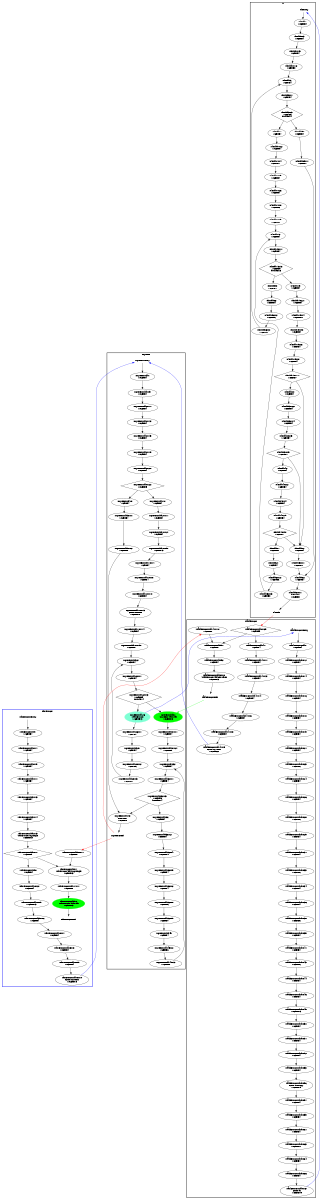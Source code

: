 digraph "CFG" {
fontsize=10;
orientation="portrait";
rankdir="TB";
size="10,8";
_thrFunc0___bb [fontsize=10, label="\"_thrFunc0___bb\"\nWCET=4", width="0.01"];
_thrFunc0___bb__7 [fontsize=10, label="\"_thrFunc0___bb__7\"\nWCET=4", width="0.01"];
_thrFunc0___bb__9 [fontsize=10, label="\"_thrFunc0___bb__9\"\nWCET=4", width="0.01"];
_thrFunc0___bb__11 [fontsize=10, label="\"_thrFunc0___bb__11\"\nWCET=4", width="0.01"];
_thrFunc0___bb__13 [fontsize=10, label="\"_thrFunc0___bb__13\"\nWCET=4", width="0.01"];
_thrFunc0___bb__14 [fontsize=10, label="\"_thrFunc0___bb__14\"\nWCET=4", width="0.01"];
_thrFunc0___bb__15 [fontsize=10, label="_thrFunc0___bb__15\n(_thrFunc0_)mysingle\nWCET=13", width="0.01"];
_thrFunc0___bb__17 [fontsize=10, label="\"_thrFunc0___bb__17\"\nWCET=5", shape=diamond, width="0.01"];
_thrFunc0___bb8 [fontsize=10, label="\"_thrFunc0___bb8\"\nWCET=4", width="0.01"];
_thrFunc0___bb8__2 [fontsize=10, label="\"_thrFunc0___bb8__2\"\nWCET=4", width="0.01"];
_thrFunc0___bb8__5 [fontsize=10, label="\"_thrFunc0___bb8__5\"\nWCET=13", width="0.01"];
_thrFunc0___bb8__6 [fontsize=10, label="\"_thrFunc0___bb8__6\"\nWCET=4", width="0.01"];
_thrFunc0___bb8__7 [fontsize=10, label="\"_thrFunc0___bb8__7\"\nWCET=4", width="0.01"];
_thrFunc0___bb8__8 [fontsize=10, label="\"_thrFunc0___bb8__8\"\nWCET=4", width="0.01"];
_thrFunc0___bb8__9 [fontsize=10, label="\"_thrFunc0___bb8__9\"\nWCET=4", width="0.01"];
_thrFunc0___bb8__10 [fontsize=10, label="_thrFunc0___bb8__10\nCALL nqueens\nWCET=13", width="0.01"];
_thrFunc0___bb8__11 [fontsize=10, label="\"_thrFunc0___bb8__11\"\nWCET=0", width="0.01"];
_thrFunc0___bb17 [fontsize=10, label="_thrFunc0___bb17\n(_thrFunc0_)leaving_single\nWCET=13", width="0.01"];
_thrFunc0___bb17__1 [fontsize=10, label="\"_thrFunc0___bb17__1\"\nWCET=0", width="0.01"];
_thrFunc0___bb18 [color=green, fontsize=10, label="_thrFunc0___bb18\n(_thrFunc0_)taskwait\nWCET=13", style=filled, width="0.01"];
_thrFunc0__entry [color="white", fontsize=10, height="0.01", label="_thrFunc0__entry", width="0.01"];
_thrFunc0__exit [color="white", fontsize=10, label="_thrFunc0__exit", width="0.01"];
nqueens__bb [fontsize=10, label="\"nqueens__bb\"\nWCET=4", width="0.01"];
nqueens__bb__9 [fontsize=10, label="\"nqueens__bb__9\"\nWCET=4", width="0.01"];
nqueens__bb__11 [fontsize=10, label="\"nqueens__bb__11\"\nWCET=4", width="0.01"];
nqueens__bb__13 [fontsize=10, label="\"nqueens__bb__13\"\nWCET=4", width="0.01"];
nqueens__bb__15 [fontsize=10, label="\"nqueens__bb__15\"\nWCET=4", width="0.01"];
nqueens__bb__19 [fontsize=10, label="\"nqueens__bb__19\"\nWCET=4", width="0.01"];
nqueens__bb__20 [fontsize=10, label="\"nqueens__bb__20\"\nWCET=4", width="0.01"];
nqueens__bb__22 [fontsize=10, label="\"nqueens__bb__22\"\nWCET=5", shape=diamond, width="0.01"];
nqueens__bb8 [fontsize=10, label="\"nqueens__bb8\"\nWCET=4", width="0.01"];
nqueens__bb8__1 [fontsize=10, label="\"nqueens__bb8__1\"\nWCET=4", width="0.01"];
nqueens__bb8__2 [fontsize=10, label="\"nqueens__bb8__2\"\nWCET=0", width="0.01"];
nqueens__bb10 [fontsize=10, label="\"nqueens__bb10\"\nWCET=4", width="0.01"];
nqueens__bb10__1 [fontsize=10, label="\"nqueens__bb10__1\"\nWCET=4", width="0.01"];
nqueens__bb10__2 [fontsize=10, label="\"nqueens__bb10__2\"\nWCET=4", width="0.01"];
nqueens__bb10__5 [fontsize=10, label="\"nqueens__bb10__5\"\nWCET=13", width="0.01"];
nqueens__bb10__7 [fontsize=10, label="\"nqueens__bb10__7\"\nWCET=4", width="0.01"];
nqueens__bb10__8 [fontsize=10, label="\"nqueens__bb10__8\"\nWCET=4", width="0.01"];
nqueens__bb10__10 [fontsize=10, label="\"nqueens__bb10__10\"\nWCET=4", width="0.01"];
nqueens__bb10__13 [fontsize=10, label="nqueens__bb10__13\nCALL memset\nWCET=18", width="0.01"];
nqueens__bb10__14 [fontsize=10, label="\"nqueens__bb10__14\"\nWCET=4", width="0.01"];
nqueens__bb10__15 [fontsize=10, label="\"nqueens__bb10__15\"\nWCET=0", width="0.01"];
nqueens__bb22 [fontsize=10, label="\"nqueens__bb22\"\nWCET=4", width="0.01"];
nqueens__bb22__1 [fontsize=10, label="\"nqueens__bb22__1\"\nWCET=4", width="0.01"];
nqueens__bb22__3 [fontsize=10, label="\"nqueens__bb22__3\"\nWCET=5\nbound=14", shape=diamond, width="0.01"];
nqueens__bb26 [color=aquamarine, fontsize=10, label="nqueens__bb26\n _taskFunc0_\nWCET=13", style=filled, width="0.01"];
nqueens__bb26__1 [fontsize=10, label="\"nqueens__bb26__1\"\nWCET=0", width="0.01"];
nqueens__bb28 [fontsize=10, label="\"nqueens__bb28\"\nWCET=4", width="0.01"];
nqueens__bb28__2 [fontsize=10, label="\"nqueens__bb28__2\"\nWCET=6", width="0.01"];
nqueens__bb28__3 [fontsize=10, label="\"nqueens__bb28__3\"\nWCET=0", width="0.01"];
nqueens__bb31 [color=green, fontsize=10, label="nqueens__bb31\n(nqueens)taskwait\nWCET=13", style=filled, width="0.01"];
nqueens__bb31__1 [fontsize=10, label="\"nqueens__bb31__1\"\nWCET=4", width="0.01"];
nqueens__bb31__2 [fontsize=10, label="\"nqueens__bb31__2\"\nWCET=0", width="0.01"];
nqueens__bb32 [fontsize=10, label="\"nqueens__bb32\"\nWCET=4", width="0.01"];
nqueens__bb32__1 [fontsize=10, label="\"nqueens__bb32__1\"\nWCET=4", width="0.01"];
nqueens__bb32__3 [fontsize=10, label="\"nqueens__bb32__3\"\nWCET=5\nbound=14", shape=diamond, width="0.01"];
nqueens__bb36 [fontsize=10, label="\"nqueens__bb36\"\nWCET=4", width="0.01"];
nqueens__bb36__2 [fontsize=10, label="\"nqueens__bb36__2\"\nWCET=4", width="0.01"];
nqueens__bb36__4 [fontsize=10, label="\"nqueens__bb36__4\"\nWCET=11", width="0.01"];
nqueens__bb36__5 [fontsize=10, label="\"nqueens__bb36__5\"\nWCET=4", width="0.01"];
nqueens__bb36__6 [fontsize=10, label="\"nqueens__bb36__6\"\nWCET=4", width="0.01"];
nqueens__bb36__8 [fontsize=10, label="\"nqueens__bb36__8\"\nWCET=6", width="0.01"];
nqueens__bb36__9 [fontsize=10, label="\"nqueens__bb36__9\"\nWCET=0", width="0.01"];
nqueens__bb45 [fontsize=10, label="\"nqueens__bb45\"\nWCET=4", width="0.01"];
nqueens__bb45__2 [fontsize=10, label="\"nqueens__bb45__2\"\nWCET=6", width="0.01"];
nqueens__bb45__3 [fontsize=10, label="\"nqueens__bb45__3\"\nWCET=0", width="0.01"];
nqueens__bb48 [fontsize=10, label="\"nqueens__bb48\"\nRETURN\nWCET=0", width="0.01"];
nqueens_entry [color="white", fontsize=10, height="0.01", label="nqueens_entry", width="0.01"];
nqueens_exit [color="white", fontsize=10, label="nqueens_exit", width="0.01"];
_taskFunc0___bb [fontsize=10, label="\"_taskFunc0___bb\"\nWCET=4", width="0.01"];
_taskFunc0___bb__12 [fontsize=10, label="\"_taskFunc0___bb__12\"\nWCET=4", width="0.01"];
_taskFunc0___bb__14 [fontsize=10, label="\"_taskFunc0___bb__14\"\nWCET=4", width="0.01"];
_taskFunc0___bb__16 [fontsize=10, label="\"_taskFunc0___bb__16\"\nWCET=4", width="0.01"];
_taskFunc0___bb__18 [fontsize=10, label="\"_taskFunc0___bb__18\"\nWCET=4", width="0.01"];
_taskFunc0___bb__19 [fontsize=10, label="\"_taskFunc0___bb__19\"\nWCET=4", width="0.01"];
_taskFunc0___bb__21 [fontsize=10, label="\"_taskFunc0___bb__21\"\nWCET=4", width="0.01"];
_taskFunc0___bb__23 [fontsize=10, label="\"_taskFunc0___bb__23\"\nWCET=6", width="0.01"];
_taskFunc0___bb__24 [fontsize=10, label="\"_taskFunc0___bb__24\"\nWCET=4", width="0.01"];
_taskFunc0___bb__26 [fontsize=10, label="\"_taskFunc0___bb__26\"\nWCET=4", width="0.01"];
_taskFunc0___bb__28 [fontsize=10, label="\"_taskFunc0___bb__28\"\nWCET=6", width="0.01"];
_taskFunc0___bb__29 [fontsize=10, label="\"_taskFunc0___bb__29\"\nWCET=4", width="0.01"];
_taskFunc0___bb__31 [fontsize=10, label="\"_taskFunc0___bb__31\"\nWCET=4", width="0.01"];
_taskFunc0___bb__33 [fontsize=10, label="\"_taskFunc0___bb__33\"\nWCET=6", width="0.01"];
_taskFunc0___bb__34 [fontsize=10, label="\"_taskFunc0___bb__34\"\nWCET=4", width="0.01"];
_taskFunc0___bb__36 [fontsize=10, label="\"_taskFunc0___bb__36\"\nWCET=4", width="0.01"];
_taskFunc0___bb__38 [fontsize=10, label="\"_taskFunc0___bb__38\"\nWCET=6", width="0.01"];
_taskFunc0___bb__39 [fontsize=10, label="\"_taskFunc0___bb__39\"\nWCET=4", width="0.01"];
_taskFunc0___bb__41 [fontsize=10, label="\"_taskFunc0___bb__41\"\nWCET=4", width="0.01"];
_taskFunc0___bb__43 [fontsize=10, label="\"_taskFunc0___bb__43\"\nWCET=6", width="0.01"];
_taskFunc0___bb__44 [fontsize=10, label="\"_taskFunc0___bb__44\"\nWCET=4", width="0.01"];
_taskFunc0___bb__46 [fontsize=10, label="\"_taskFunc0___bb__46\"\nWCET=4", width="0.01"];
_taskFunc0___bb__49 [fontsize=10, label="\"_taskFunc0___bb__49\"\nWCET=13", width="0.01"];
_taskFunc0___bb__50 [fontsize=10, label="\"_taskFunc0___bb__50\"\nWCET=4", width="0.01"];
_taskFunc0___bb__51 [fontsize=10, label="\"_taskFunc0___bb__51\"\nWCET=4", width="0.01"];
_taskFunc0___bb__52 [fontsize=10, label="\"_taskFunc0___bb__52\"\nWCET=4", width="0.01"];
_taskFunc0___bb__53 [fontsize=10, label="\"_taskFunc0___bb__53\"\nWCET=4", width="0.01"];
_taskFunc0___bb__56 [fontsize=10, label="_taskFunc0___bb__56\nCALL memcpy\nWCET=18", width="0.01"];
_taskFunc0___bb__57 [fontsize=10, label="\"_taskFunc0___bb__57\"\nWCET=4", width="0.01"];
_taskFunc0___bb__59 [fontsize=10, label="\"_taskFunc0___bb__59\"\nWCET=4", width="0.01"];
_taskFunc0___bb__61 [fontsize=10, label="\"_taskFunc0___bb__61\"\nWCET=4", width="0.01"];
_taskFunc0___bb__63 [fontsize=10, label="\"_taskFunc0___bb__63\"\nWCET=11", width="0.01"];
_taskFunc0___bb__64 [fontsize=10, label="\"_taskFunc0___bb__64\"\nWCET=4", width="0.01"];
_taskFunc0___bb__66 [fontsize=10, label="\"_taskFunc0___bb__66\"\nWCET=4", width="0.01"];
_taskFunc0___bb__67 [fontsize=10, label="_taskFunc0___bb__67\nCALL ok\nWCET=15", width="0.01"];
_taskFunc0___bb__69 [fontsize=10, label="\"_taskFunc0___bb__69\"\nWCET=5", shape=diamond, width="0.01"];
_taskFunc0___bb41 [fontsize=10, label="\"_taskFunc0___bb41\"\nWCET=4", width="0.01"];
_taskFunc0___bb41__1 [fontsize=10, label="\"_taskFunc0___bb41__1\"\nWCET=4", width="0.01"];
_taskFunc0___bb41__3 [fontsize=10, label="\"_taskFunc0___bb41__3\"\nWCET=4", width="0.01"];
_taskFunc0___bb41__4 [fontsize=10, label="\"_taskFunc0___bb41__4\"\nWCET=4", width="0.01"];
_taskFunc0___bb41__6 [fontsize=10, label="\"_taskFunc0___bb41__6\"\nWCET=4", width="0.01"];
_taskFunc0___bb41__8 [fontsize=10, label="\"_taskFunc0___bb41__8\"\nWCET=4", width="0.01"];
_taskFunc0___bb41__9 [fontsize=10, label="_taskFunc0___bb41__9\nCALL nqueens\nWCET=22", width="0.01"];
_taskFunc0___bb41__10 [fontsize=10, label="\"_taskFunc0___bb41__10\"\nWCET=0", width="0.01"];
_taskFunc0___bb51 [fontsize=10, label="\"_taskFunc0___bb51\"\nWCET=0", width="0.01"];
_taskFunc0___bb52 [fontsize=10, label="\"_taskFunc0___bb52\"\nWCET=4", width="0.01"];
_taskFunc0___bb52__2 [fontsize=10, label="_taskFunc0___bb52__2\n(_taskFunc0_)taskenv_free\nWCET=13", width="0.01"];
_taskFunc0__entry [color="white", fontsize=10, height="0.01", label="_taskFunc0__entry", width="0.01"];
_taskFunc0__exit [color="white", fontsize=10, label="_taskFunc0__exit", width="0.01"];
ok__bb [fontsize=10, label="\"ok__bb\"\nWCET=4", width="0.01"];
ok__bb__9 [fontsize=10, label="\"ok__bb__9\"\nWCET=4", width="0.01"];
ok__bb__15 [fontsize=10, label="\"ok__bb__15\"\nWCET=4", width="0.01"];
ok__bb__16 [fontsize=10, label="\"ok__bb__16\"\nWCET=0", width="0.01"];
ok__bb3 [fontsize=10, label="\"ok__bb3\"\nWCET=4", width="0.01"];
ok__bb3__1 [fontsize=10, label="\"ok__bb3__1\"\nWCET=4", width="0.01"];
ok__bb3__3 [fontsize=10, label="\"ok__bb3__3\"\nWCET=5\nbound=14", shape=diamond, width="0.01"];
ok__bb7 [fontsize=10, label="\"ok__bb7\"\nWCET=4", width="0.01"];
ok__bb7__2 [fontsize=10, label="\"ok__bb7__2\"\nWCET=4", width="0.01"];
ok__bb7__4 [fontsize=10, label="\"ok__bb7__4\"\nWCET=11", width="0.01"];
ok__bb7__5 [fontsize=10, label="\"ok__bb7__5\"\nWCET=4", width="0.01"];
ok__bb7__6 [fontsize=10, label="\"ok__bb7__6\"\nWCET=4", width="0.01"];
ok__bb7__8 [fontsize=10, label="\"ok__bb7__8\"\nWCET=6", width="0.01"];
ok__bb7__9 [fontsize=10, label="\"ok__bb7__9\"\nWCET=0", width="0.01"];
ok__bb15 [fontsize=10, label="\"ok__bb15\"\nWCET=4", width="0.01"];
ok__bb15__1 [fontsize=10, label="\"ok__bb15__1\"\nWCET=4", width="0.01"];
ok__bb15__3 [fontsize=10, label="\"ok__bb15__3\"\nWCET=5\nbound=13", shape=diamond, width="0.01"];
ok__bb19 [fontsize=10, label="\"ok__bb19\"\nWCET=4", width="0.01"];
ok__bb19__2 [fontsize=10, label="\"ok__bb19__2\"\nWCET=4", width="0.01"];
ok__bb19__4 [fontsize=10, label="\"ok__bb19__4\"\nWCET=11", width="0.01"];
ok__bb19__5 [fontsize=10, label="\"ok__bb19__5\"\nWCET=4", width="0.01"];
ok__bb19__6 [fontsize=10, label="\"ok__bb19__6\"\nWCET=4", width="0.01"];
ok__bb19__8 [fontsize=10, label="\"ok__bb19__8\"\nWCET=4", width="0.01"];
ok__bb19__11 [fontsize=10, label="\"ok__bb19__11\"\nWCET=7", shape=diamond, width="0.01"];
ok__bb30 [fontsize=10, label="\"ok__bb30\"\nWCET=4", width="0.01"];
ok__bb30__2 [fontsize=10, label="\"ok__bb30__2\"\nWCET=4", width="0.01"];
ok__bb30__4 [fontsize=10, label="\"ok__bb30__4\"\nWCET=4", width="0.01"];
ok__bb30__5 [fontsize=10, label="\"ok__bb30__5\"\nWCET=4", width="0.01"];
ok__bb30__9 [fontsize=10, label="\"ok__bb30__9\"\nWCET=11", shape=diamond, width="0.01"];
ok__bb40 [fontsize=10, label="\"ok__bb40\"\nWCET=4", width="0.01"];
ok__bb40__2 [fontsize=10, label="\"ok__bb40__2\"\nWCET=4", width="0.01"];
ok__bb40__4 [fontsize=10, label="\"ok__bb40__4\"\nWCET=4", width="0.01"];
ok__bb40__5 [fontsize=10, label="\"ok__bb40__5\"\nWCET=4", width="0.01"];
ok__bb40__9 [fontsize=10, label="\"ok__bb40__9\"\nWCET=11", shape=diamond, width="0.01"];
ok__bb50 [fontsize=10, label="\"ok__bb50\"\nWCET=4", width="0.01"];
ok__bb50__1 [fontsize=10, label="\"ok__bb50__1\"\nWCET=0", width="0.01"];
ok__bb51 [fontsize=10, label="\"ok__bb51\"\nWCET=0", width="0.01"];
ok__bb52 [fontsize=10, label="\"ok__bb52\"\nWCET=4", width="0.01"];
ok__bb52__2 [fontsize=10, label="\"ok__bb52__2\"\nWCET=6", width="0.01"];
ok__bb52__3 [fontsize=10, label="\"ok__bb52__3\"\nWCET=0", width="0.01"];
ok__bb55 [fontsize=10, label="\"ok__bb55\"\nWCET=0", width="0.01"];
ok__bb56 [fontsize=10, label="\"ok__bb56\"\nWCET=4", width="0.01"];
ok__bb56__2 [fontsize=10, label="\"ok__bb56__2\"\nWCET=6", width="0.01"];
ok__bb56__3 [fontsize=10, label="\"ok__bb56__3\"\nWCET=0", width="0.01"];
ok__bb59 [fontsize=10, label="\"ok__bb59\"\nWCET=4", width="0.01"];
ok__bb59__1 [fontsize=10, label="\"ok__bb59__1\"\nWCET=0", width="0.01"];
ok__bb60 [fontsize=10, label="\"ok__bb60\"\nWCET=4", width="0.01"];
ok__bb60__1 [fontsize=10, label="\"ok__bb60__1\"\nRETURN\nWCET=0", width="0.01"];
ok_entry [color="white", fontsize=10, height="0.01", label="ok_entry", width="0.01"];
ok_exit [color="white", fontsize=10, label="ok_exit", width="0.01"];
_thrFunc0___bb -> _thrFunc0___bb__7  [key=0];
_thrFunc0___bb__7 -> _thrFunc0___bb__9  [key=0];
_thrFunc0___bb__9 -> _thrFunc0___bb__11  [key=0];
_thrFunc0___bb__11 -> _thrFunc0___bb__13  [key=0];
_thrFunc0___bb__13 -> _thrFunc0___bb__14  [key=0];
_thrFunc0___bb__14 -> _thrFunc0___bb__15  [key=0];
_thrFunc0___bb__15 -> _thrFunc0___bb__17  [key=0];
_thrFunc0___bb__17 -> _thrFunc0___bb8  [key=0];
_thrFunc0___bb__17 -> _thrFunc0___bb17  [key=0];
_thrFunc0___bb8 -> _thrFunc0___bb8__2  [key=0];
_thrFunc0___bb8__2 -> _thrFunc0___bb8__5  [key=0];
_thrFunc0___bb8__5 -> _thrFunc0___bb8__6  [key=0];
_thrFunc0___bb8__6 -> _thrFunc0___bb8__7  [key=0];
_thrFunc0___bb8__7 -> _thrFunc0___bb8__8  [key=0];
_thrFunc0___bb8__8 -> _thrFunc0___bb8__9  [key=0];
_thrFunc0___bb8__9 -> _thrFunc0___bb8__10  [key=0];
_thrFunc0___bb8__10 -> nqueens_entry  [color=blue, key=0];
_thrFunc0___bb8__11 -> _thrFunc0___bb17  [key=0];
_thrFunc0___bb17 -> _thrFunc0___bb17__1  [key=0];
_thrFunc0___bb17__1 -> _thrFunc0___bb18  [key=0];
_thrFunc0___bb18 -> _thrFunc0__exit  [key=0];
_thrFunc0__entry -> _thrFunc0___bb  [key=0];
nqueens__bb -> nqueens__bb__9  [key=0];
nqueens__bb__9 -> nqueens__bb__11  [key=0];
nqueens__bb__11 -> nqueens__bb__13  [key=0];
nqueens__bb__13 -> nqueens__bb__15  [key=0];
nqueens__bb__15 -> nqueens__bb__19  [key=0];
nqueens__bb__19 -> nqueens__bb__20  [key=0];
nqueens__bb__20 -> nqueens__bb__22  [key=0];
nqueens__bb__22 -> nqueens__bb8  [key=0];
nqueens__bb__22 -> nqueens__bb10  [key=0];
nqueens__bb8 -> nqueens__bb8__1  [key=0];
nqueens__bb8__1 -> nqueens__bb8__2  [key=0];
nqueens__bb8__2 -> nqueens__bb48  [key=0];
nqueens__bb10 -> nqueens__bb10__1  [key=0];
nqueens__bb10__1 -> nqueens__bb10__2  [key=0];
nqueens__bb10__2 -> nqueens__bb10__5  [key=0];
nqueens__bb10__5 -> nqueens__bb10__7  [key=0];
nqueens__bb10__7 -> nqueens__bb10__8  [key=0];
nqueens__bb10__8 -> nqueens__bb10__10  [key=0];
nqueens__bb10__10 -> nqueens__bb10__13  [key=0];
nqueens__bb10__13 -> nqueens__bb10__14  [key=0];
nqueens__bb10__14 -> nqueens__bb10__15  [key=0];
nqueens__bb10__15 -> nqueens__bb22  [key=0];
nqueens__bb22 -> nqueens__bb22__1  [key=0];
nqueens__bb22__1 -> nqueens__bb22__3  [key=0];
nqueens__bb22__3 -> nqueens__bb26  [key=0];
nqueens__bb22__3 -> nqueens__bb31  [key=0];
nqueens__bb26 -> nqueens__bb26__1  [key=0];
nqueens__bb26 -> _taskFunc0__entry  [color=blue, key=0];
nqueens__bb26__1 -> nqueens__bb28  [key=0];
nqueens__bb28 -> nqueens__bb28__2  [key=0];
nqueens__bb28__2 -> nqueens__bb28__3  [key=0];
nqueens__bb28__3 -> nqueens__bb22  [key=0];
nqueens__bb31 -> nqueens__bb31__1  [key=0];
nqueens__bb31__1 -> nqueens__bb31__2  [key=0];
nqueens__bb31__2 -> nqueens__bb32  [key=0];
nqueens__bb32 -> nqueens__bb32__1  [key=0];
nqueens__bb32__1 -> nqueens__bb32__3  [key=0];
nqueens__bb32__3 -> nqueens__bb36  [key=0];
nqueens__bb32__3 -> nqueens__bb48  [key=0];
nqueens__bb36 -> nqueens__bb36__2  [key=0];
nqueens__bb36__2 -> nqueens__bb36__4  [key=0];
nqueens__bb36__4 -> nqueens__bb36__5  [key=0];
nqueens__bb36__5 -> nqueens__bb36__6  [key=0];
nqueens__bb36__6 -> nqueens__bb36__8  [key=0];
nqueens__bb36__8 -> nqueens__bb36__9  [key=0];
nqueens__bb36__9 -> nqueens__bb45  [key=0];
nqueens__bb45 -> nqueens__bb45__2  [key=0];
nqueens__bb45__2 -> nqueens__bb45__3  [key=0];
nqueens__bb45__3 -> nqueens__bb32  [key=0];
nqueens__bb48 -> nqueens_exit  [key=0];
nqueens_entry -> nqueens__bb  [key=0];
nqueens_exit -> _thrFunc0___bb8__11  [color=red, key=0];
nqueens_exit -> _taskFunc0___bb41__10  [color=red, key=0];
_taskFunc0___bb -> _taskFunc0___bb__12  [key=0];
_taskFunc0___bb__12 -> _taskFunc0___bb__14  [key=0];
_taskFunc0___bb__14 -> _taskFunc0___bb__16  [key=0];
_taskFunc0___bb__16 -> _taskFunc0___bb__18  [key=0];
_taskFunc0___bb__18 -> _taskFunc0___bb__19  [key=0];
_taskFunc0___bb__19 -> _taskFunc0___bb__21  [key=0];
_taskFunc0___bb__21 -> _taskFunc0___bb__23  [key=0];
_taskFunc0___bb__23 -> _taskFunc0___bb__24  [key=0];
_taskFunc0___bb__24 -> _taskFunc0___bb__26  [key=0];
_taskFunc0___bb__26 -> _taskFunc0___bb__28  [key=0];
_taskFunc0___bb__28 -> _taskFunc0___bb__29  [key=0];
_taskFunc0___bb__29 -> _taskFunc0___bb__31  [key=0];
_taskFunc0___bb__31 -> _taskFunc0___bb__33  [key=0];
_taskFunc0___bb__33 -> _taskFunc0___bb__34  [key=0];
_taskFunc0___bb__34 -> _taskFunc0___bb__36  [key=0];
_taskFunc0___bb__36 -> _taskFunc0___bb__38  [key=0];
_taskFunc0___bb__38 -> _taskFunc0___bb__39  [key=0];
_taskFunc0___bb__39 -> _taskFunc0___bb__41  [key=0];
_taskFunc0___bb__41 -> _taskFunc0___bb__43  [key=0];
_taskFunc0___bb__43 -> _taskFunc0___bb__44  [key=0];
_taskFunc0___bb__44 -> _taskFunc0___bb__46  [key=0];
_taskFunc0___bb__46 -> _taskFunc0___bb__49  [key=0];
_taskFunc0___bb__49 -> _taskFunc0___bb__50  [key=0];
_taskFunc0___bb__50 -> _taskFunc0___bb__51  [key=0];
_taskFunc0___bb__51 -> _taskFunc0___bb__52  [key=0];
_taskFunc0___bb__52 -> _taskFunc0___bb__53  [key=0];
_taskFunc0___bb__53 -> _taskFunc0___bb__56  [key=0];
_taskFunc0___bb__56 -> _taskFunc0___bb__57  [key=0];
_taskFunc0___bb__57 -> _taskFunc0___bb__59  [key=0];
_taskFunc0___bb__59 -> _taskFunc0___bb__61  [key=0];
_taskFunc0___bb__61 -> _taskFunc0___bb__63  [key=0];
_taskFunc0___bb__63 -> _taskFunc0___bb__64  [key=0];
_taskFunc0___bb__64 -> _taskFunc0___bb__66  [key=0];
_taskFunc0___bb__66 -> _taskFunc0___bb__67  [key=0];
_taskFunc0___bb__67 -> ok_entry  [color=blue, key=0];
_taskFunc0___bb__69 -> _taskFunc0___bb41  [key=0];
_taskFunc0___bb__69 -> _taskFunc0___bb51  [key=0];
_taskFunc0___bb41 -> _taskFunc0___bb41__1  [key=0];
_taskFunc0___bb41__1 -> _taskFunc0___bb41__3  [key=0];
_taskFunc0___bb41__3 -> _taskFunc0___bb41__4  [key=0];
_taskFunc0___bb41__4 -> _taskFunc0___bb41__6  [key=0];
_taskFunc0___bb41__6 -> _taskFunc0___bb41__8  [key=0];
_taskFunc0___bb41__8 -> _taskFunc0___bb41__9  [key=0];
_taskFunc0___bb41__9 -> nqueens_entry  [color=blue, key=0];
_taskFunc0___bb41__10 -> _taskFunc0___bb51  [key=0];
_taskFunc0___bb51 -> _taskFunc0___bb52  [key=0];
_taskFunc0___bb52 -> _taskFunc0___bb52__2  [key=0];
_taskFunc0___bb52__2 -> _taskFunc0__exit  [key=0];
_taskFunc0__entry -> _taskFunc0___bb  [key=0];
_taskFunc0__exit -> nqueens__bb31  [color=green, key=0];
ok__bb -> ok__bb__9  [key=0];
ok__bb__9 -> ok__bb__15  [key=0];
ok__bb__15 -> ok__bb__16  [key=0];
ok__bb__16 -> ok__bb3  [key=0];
ok__bb3 -> ok__bb3__1  [key=0];
ok__bb3__1 -> ok__bb3__3  [key=0];
ok__bb3__3 -> ok__bb7  [key=0];
ok__bb3__3 -> ok__bb59  [key=0];
ok__bb7 -> ok__bb7__2  [key=0];
ok__bb7__2 -> ok__bb7__4  [key=0];
ok__bb7__4 -> ok__bb7__5  [key=0];
ok__bb7__5 -> ok__bb7__6  [key=0];
ok__bb7__6 -> ok__bb7__8  [key=0];
ok__bb7__8 -> ok__bb7__9  [key=0];
ok__bb7__9 -> ok__bb15  [key=0];
ok__bb15 -> ok__bb15__1  [key=0];
ok__bb15__1 -> ok__bb15__3  [key=0];
ok__bb15__3 -> ok__bb19  [key=0];
ok__bb15__3 -> ok__bb55  [key=0];
ok__bb19 -> ok__bb19__2  [key=0];
ok__bb19__2 -> ok__bb19__4  [key=0];
ok__bb19__4 -> ok__bb19__5  [key=0];
ok__bb19__5 -> ok__bb19__6  [key=0];
ok__bb19__6 -> ok__bb19__8  [key=0];
ok__bb19__8 -> ok__bb19__11  [key=0];
ok__bb19__11 -> ok__bb50  [key=0];
ok__bb19__11 -> ok__bb30  [key=0];
ok__bb30 -> ok__bb30__2  [key=0];
ok__bb30__2 -> ok__bb30__4  [key=0];
ok__bb30__4 -> ok__bb30__5  [key=0];
ok__bb30__5 -> ok__bb30__9  [key=0];
ok__bb30__9 -> ok__bb50  [key=0];
ok__bb30__9 -> ok__bb40  [key=0];
ok__bb40 -> ok__bb40__2  [key=0];
ok__bb40__2 -> ok__bb40__4  [key=0];
ok__bb40__4 -> ok__bb40__5  [key=0];
ok__bb40__5 -> ok__bb40__9  [key=0];
ok__bb40__9 -> ok__bb50  [key=0];
ok__bb40__9 -> ok__bb51  [key=0];
ok__bb50 -> ok__bb50__1  [key=0];
ok__bb50__1 -> ok__bb60  [key=0];
ok__bb51 -> ok__bb52  [key=0];
ok__bb52 -> ok__bb52__2  [key=0];
ok__bb52__2 -> ok__bb52__3  [key=0];
ok__bb52__3 -> ok__bb15  [key=0];
ok__bb55 -> ok__bb56  [key=0];
ok__bb56 -> ok__bb56__2  [key=0];
ok__bb56__2 -> ok__bb56__3  [key=0];
ok__bb56__3 -> ok__bb3  [key=0];
ok__bb59 -> ok__bb59__1  [key=0];
ok__bb59__1 -> ok__bb60  [key=0];
ok__bb60 -> ok__bb60__1  [key=0];
ok__bb60__1 -> ok_exit  [key=0];
ok_entry -> ok__bb  [key=0];
ok_exit -> _taskFunc0___bb__69  [color=red, key=0];
subgraph "cluster__thrFunc0_" {
label=_thrFunc0_
style="bold"
color="blue"
"_thrFunc0___bb"
"_thrFunc0___bb__7"
"_thrFunc0___bb__9"
"_thrFunc0___bb__11"
"_thrFunc0___bb__13"
"_thrFunc0___bb__14"
"_thrFunc0___bb__15"
"_thrFunc0___bb__17"
"_thrFunc0___bb8"
"_thrFunc0___bb8__2"
"_thrFunc0___bb8__5"
"_thrFunc0___bb8__6"
"_thrFunc0___bb8__7"
"_thrFunc0___bb8__8"
"_thrFunc0___bb8__9"
"_thrFunc0___bb8__10"
"_thrFunc0___bb8__11"
"_thrFunc0___bb17"
"_thrFunc0___bb17__1"
"_thrFunc0___bb18"

"_thrFunc0__entry"
"_thrFunc0__exit"
}
subgraph "cluster_nqueens" {
label=nqueens
style="bold"
"nqueens__bb"
"nqueens__bb__9"
"nqueens__bb__11"
"nqueens__bb__13"
"nqueens__bb__15"
"nqueens__bb__19"
"nqueens__bb__20"
"nqueens__bb__22"
"nqueens__bb8"
"nqueens__bb8__1"
"nqueens__bb8__2"
"nqueens__bb10"
"nqueens__bb10__1"
"nqueens__bb10__2"
"nqueens__bb10__5"
"nqueens__bb10__7"
"nqueens__bb10__8"
"nqueens__bb10__10"
"nqueens__bb10__13"
"nqueens__bb10__14"
"nqueens__bb10__15"
"nqueens__bb22"
"nqueens__bb22__1"
"nqueens__bb22__3"
"nqueens__bb26"
"nqueens__bb26__1"
"nqueens__bb28"
"nqueens__bb28__2"
"nqueens__bb28__3"
"nqueens__bb31"
"nqueens__bb31__1"
"nqueens__bb31__2"
"nqueens__bb32"
"nqueens__bb32__1"
"nqueens__bb32__3"
"nqueens__bb36"
"nqueens__bb36__2"
"nqueens__bb36__4"
"nqueens__bb36__5"
"nqueens__bb36__6"
"nqueens__bb36__8"
"nqueens__bb36__9"
"nqueens__bb45"
"nqueens__bb45__2"
"nqueens__bb45__3"
"nqueens__bb48"
"nqueens_entry"
"nqueens_exit"
}
subgraph "cluster__taskFunc0_" {
label=_taskFunc0_
style="bold"
"_taskFunc0___bb"
"_taskFunc0___bb__12"
"_taskFunc0___bb__14"
"_taskFunc0___bb__16"
"_taskFunc0___bb__18"
"_taskFunc0___bb__19"
"_taskFunc0___bb__21"
"_taskFunc0___bb__23"
"_taskFunc0___bb__24"
"_taskFunc0___bb__26"
"_taskFunc0___bb__28"
"_taskFunc0___bb__29"
"_taskFunc0___bb__31"
"_taskFunc0___bb__33"
"_taskFunc0___bb__34"
"_taskFunc0___bb__36"
"_taskFunc0___bb__38"
"_taskFunc0___bb__39"
"_taskFunc0___bb__41"
"_taskFunc0___bb__43"
"_taskFunc0___bb__44"
"_taskFunc0___bb__46"
"_taskFunc0___bb__49"
"_taskFunc0___bb__50"
"_taskFunc0___bb__51"
"_taskFunc0___bb__52"
"_taskFunc0___bb__53"
"_taskFunc0___bb__56"
"_taskFunc0___bb__57"
"_taskFunc0___bb__59"
"_taskFunc0___bb__61"
"_taskFunc0___bb__63"
"_taskFunc0___bb__64"
"_taskFunc0___bb__66"
"_taskFunc0___bb__67"
"_taskFunc0___bb__69"
"_taskFunc0___bb41"
"_taskFunc0___bb41__1"
"_taskFunc0___bb41__3"
"_taskFunc0___bb41__4"
"_taskFunc0___bb41__6"
"_taskFunc0___bb41__8"
"_taskFunc0___bb41__9"
"_taskFunc0___bb41__10"
"_taskFunc0___bb51"
"_taskFunc0___bb52"
"_taskFunc0___bb52__2"

"_taskFunc0__entry"
"_taskFunc0__exit"
}
subgraph "cluster_ok" {
label=ok
style="bold"
"ok__bb"
"ok__bb__9"
"ok__bb__15"
"ok__bb__16"
"ok__bb3"
"ok__bb3__1"
"ok__bb3__3"
"ok__bb7"
"ok__bb7__2"
"ok__bb7__4"
"ok__bb7__5"
"ok__bb7__6"
"ok__bb7__8"
"ok__bb7__9"
"ok__bb15"
"ok__bb15__1"
"ok__bb15__3"
"ok__bb19"
"ok__bb19__2"
"ok__bb19__4"
"ok__bb19__5"
"ok__bb19__6"
"ok__bb19__8"
"ok__bb19__11"
"ok__bb30"
"ok__bb30__2"
"ok__bb30__4"
"ok__bb30__5"
"ok__bb30__9"
"ok__bb40"
"ok__bb40__2"
"ok__bb40__4"
"ok__bb40__5"
"ok__bb40__9"
"ok__bb50"
"ok__bb50__1"
"ok__bb51"
"ok__bb52"
"ok__bb52__2"
"ok__bb52__3"
"ok__bb55"
"ok__bb56"
"ok__bb56__2"
"ok__bb56__3"
"ok__bb59"
"ok__bb59__1"
"ok__bb60"
"ok__bb60__1"
"ok_entry"
"ok_exit"
}
}
